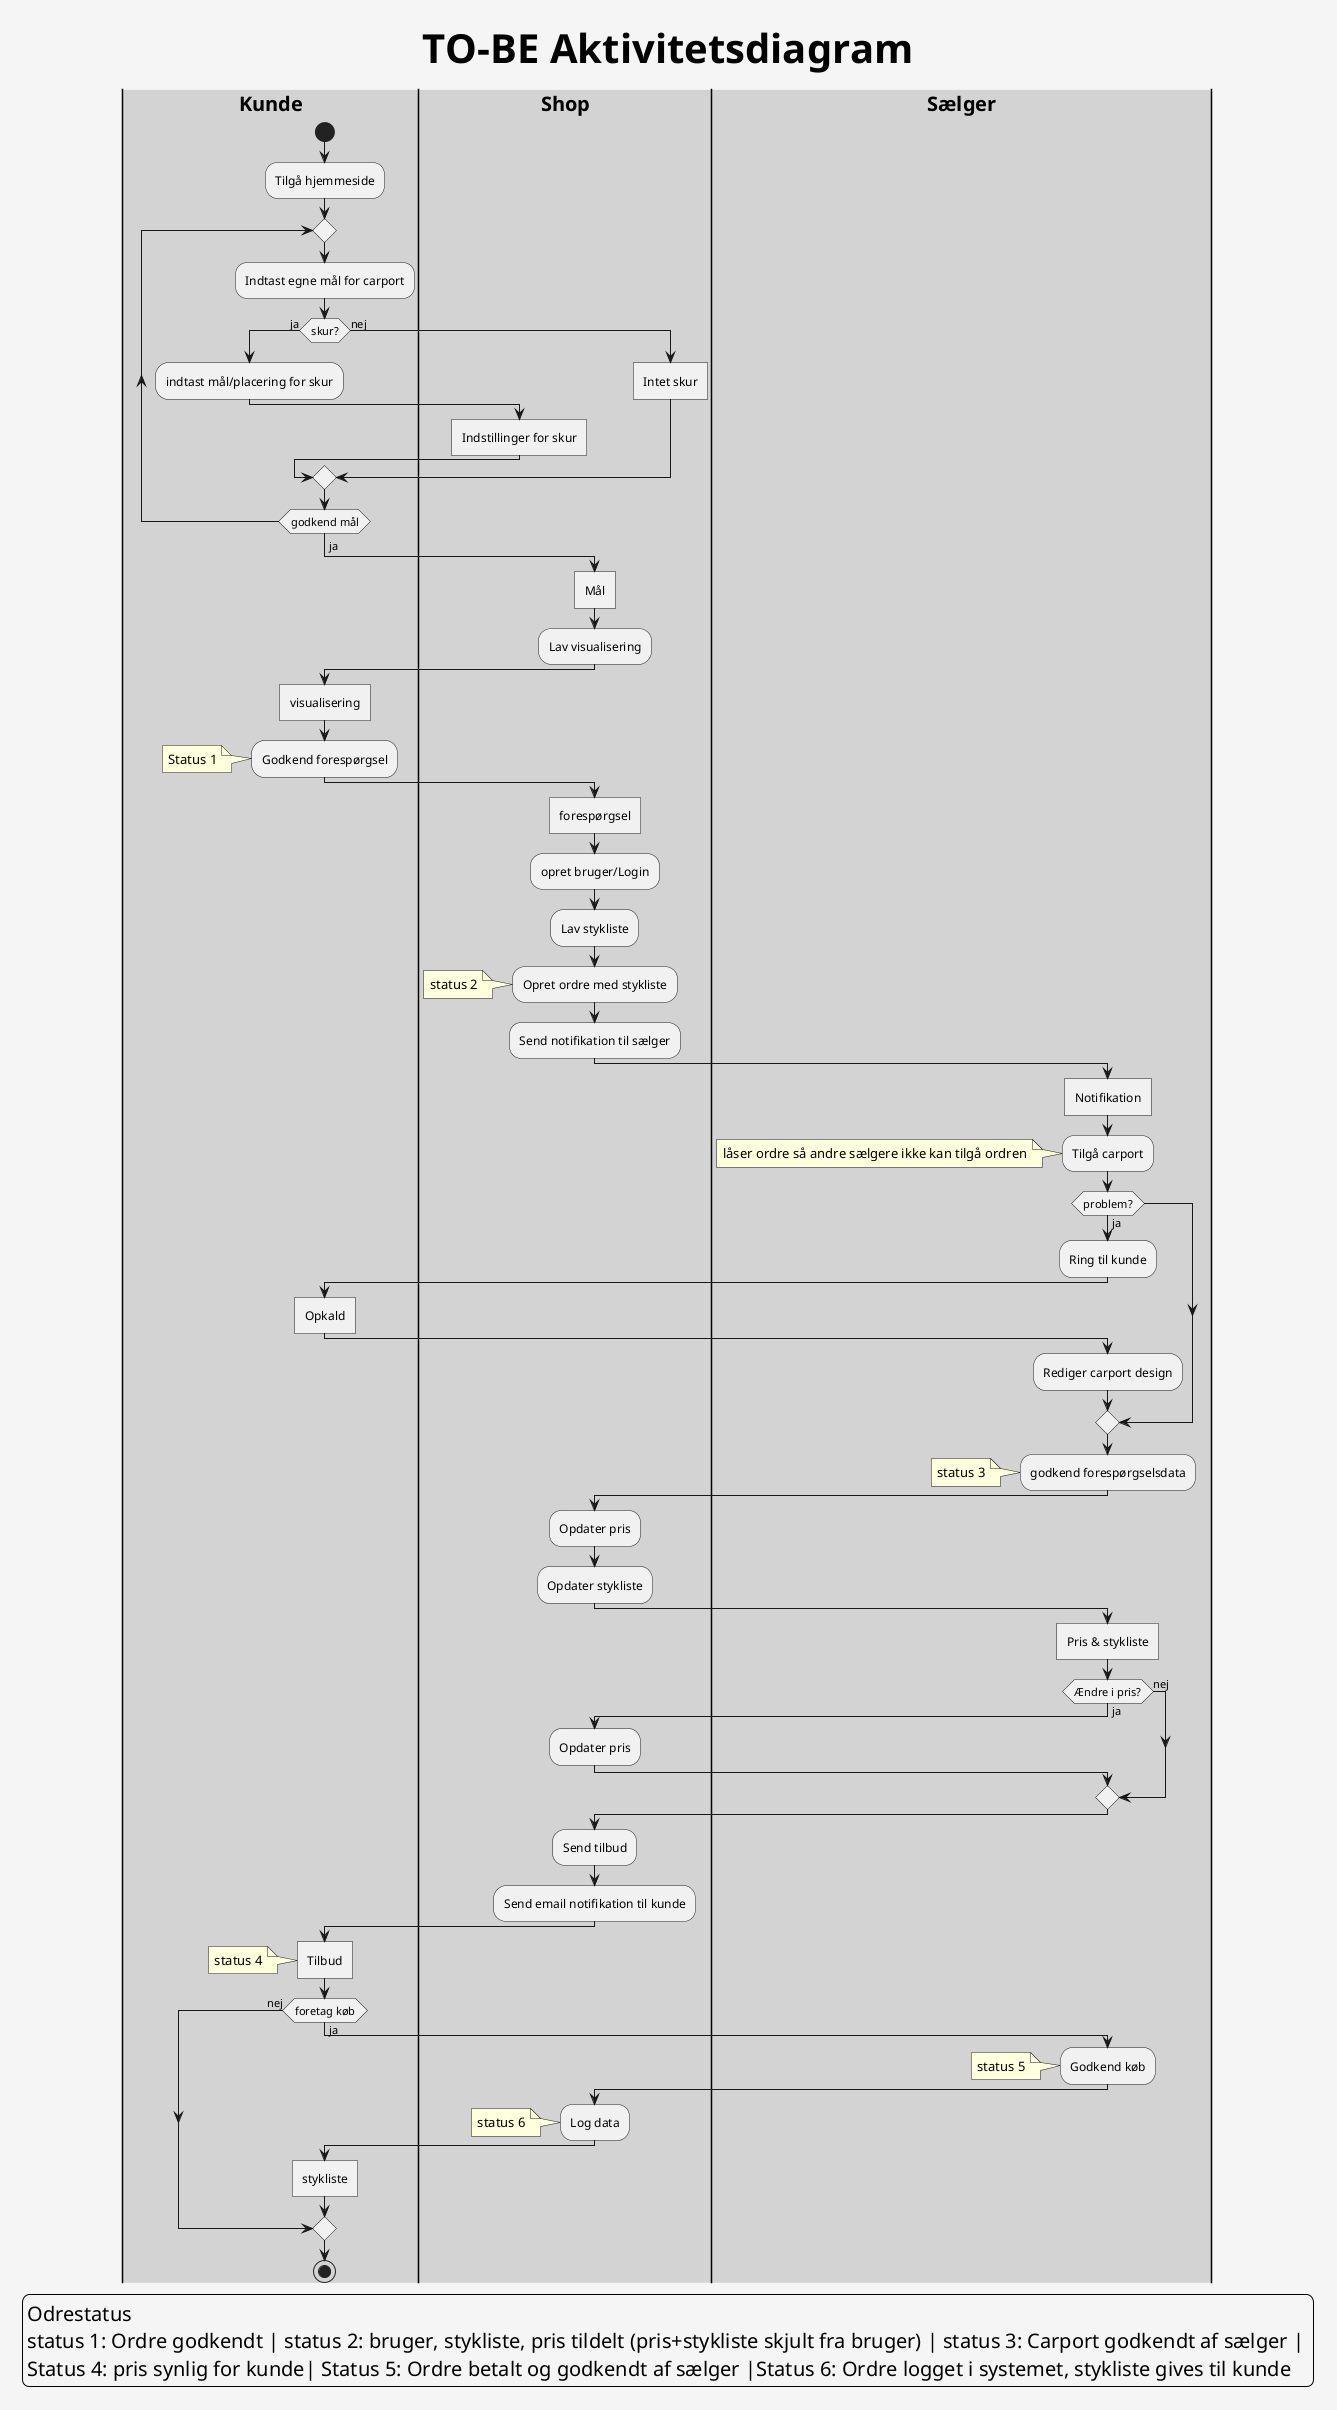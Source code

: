 @startuml
'https://plantuml.com/activity-diagram-beta

legend Odrestatus \nstatus 1: Ordre godkendt | status 2: bruger, stykliste, pris tildelt (pris+stykliste skjult fra bruger) | status 3: Carport godkendt af sælger | \nStatus 4: pris synlig for kunde| Status 5: Ordre betalt og godkendt af sælger |Status 6: Ordre logget i systemet, stykliste gives til kunde
skinparam BackgroundColor #f5f5f5
<style>
legend {
    BackgroundColor #f5f5f5
    FontColor black
    FontSize 20
}

Title {
    FontSize 40
}

Swimlane {
    FontSize 20
    FontStyle Bold
}

Note {
    FontColor black
}
</style>

Title: TO-BE Aktivitetsdiagram

|#LightGray|Kunde|
start
:Tilgå hjemmeside;
repeat;
:Indtast egne mål for carport;
|Shop|
|Kunde|
if (skur?) is (ja) then
:indtast mål/placering for skur;
|Shop|
:Indstillinger for skur]
|Kunde|
else (nej)
|Shop|
:Intet skur]
endif
|Kunde|
repeat while (godkend mål);
-> ja;
|#lightgray|Shop|
:Mål]
:Lav visualisering;
|Kunde|
:visualisering]
:Godkend forespørgsel;
note
Status 1
end note
|Shop|
:forespørgsel]
:opret bruger/Login;
:Lav stykliste;
:Opret ordre med stykliste;
note
status 2
end note
:Send notifikation til sælger;
|#LightGray|Sælger|
:Notifikation]
:Tilgå carport;
note
låser ordre så andre sælgere ikke kan tilgå ordren
end note
if (problem?) is (ja) then
:Ring til kunde;
|Kunde|
:Opkald]
|Sælger|
:Rediger carport design;
endif;
|Sælger|
:godkend forespørgselsdata;
note
status 3
end note
|Shop|
:Opdater pris;
:Opdater stykliste;
|Sælger|
:Pris & stykliste]
if (Ændre i pris?) is (ja) then
|Shop|
:Opdater pris;
else (nej)
endif
:Send tilbud;
|Shop|
:Send email notifikation til kunde;
|Kunde|
:Tilbud]
note
status 4
end note
if (foretag køb) is (ja) then
|Sælger|
:Godkend køb;
note
status 5
end note
|Shop|
:Log data;
note
status 6
end note
|Sælger|
|Kunde|
:stykliste]
else (nej)
endif
stop

@enduml
